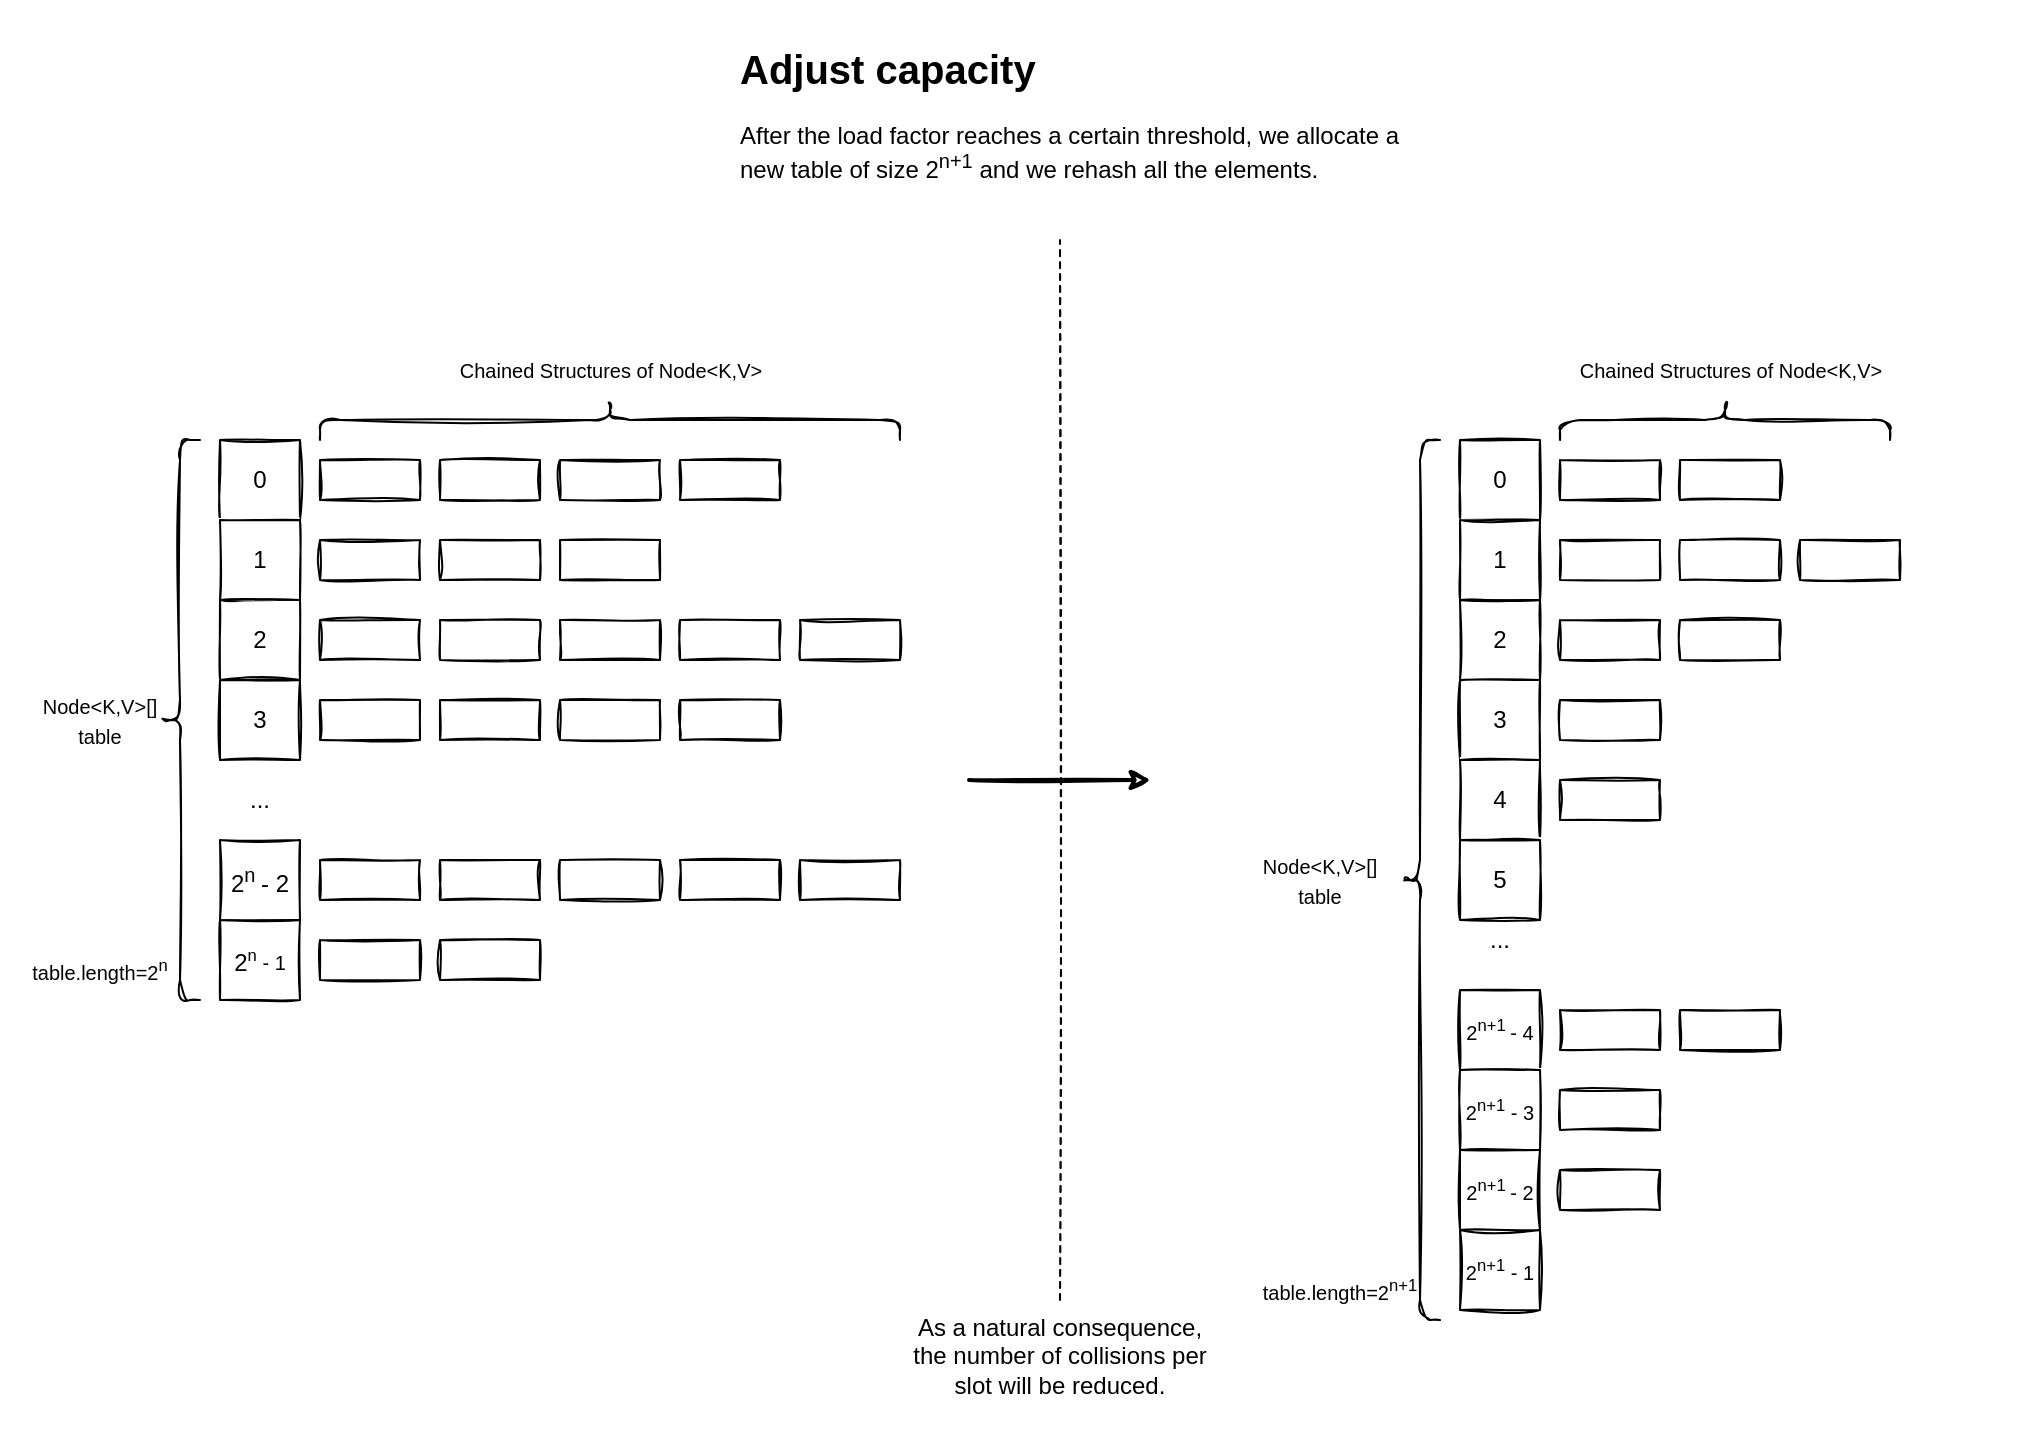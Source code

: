 <mxfile version="15.7.3" type="device"><diagram id="AUNfMNU5sD55CM_tfKsd" name="Page-1"><mxGraphModel dx="1106" dy="920" grid="1" gridSize="10" guides="1" tooltips="1" connect="1" arrows="1" fold="1" page="1" pageScale="1" pageWidth="827" pageHeight="1169" math="0" shadow="0"><root><mxCell id="0"/><mxCell id="1" parent="0"/><mxCell id="TI3vENwH2keV3BpXELXz-111" value="" style="rounded=0;whiteSpace=wrap;html=1;fontSize=12;fillColor=none;strokeColor=none;sketch=1;" parent="1" vertex="1"><mxGeometry x="50" y="20" width="1010" height="710" as="geometry"/></mxCell><mxCell id="TI3vENwH2keV3BpXELXz-1" value="0" style="rounded=0;whiteSpace=wrap;html=1;sketch=1;" parent="1" vertex="1"><mxGeometry x="160" y="240" width="40" height="40" as="geometry"/></mxCell><mxCell id="TI3vENwH2keV3BpXELXz-2" value="1" style="rounded=0;whiteSpace=wrap;html=1;sketch=1;" parent="1" vertex="1"><mxGeometry x="160" y="280" width="40" height="40" as="geometry"/></mxCell><mxCell id="TI3vENwH2keV3BpXELXz-3" value="2" style="rounded=0;whiteSpace=wrap;html=1;sketch=1;" parent="1" vertex="1"><mxGeometry x="160" y="320" width="40" height="40" as="geometry"/></mxCell><mxCell id="TI3vENwH2keV3BpXELXz-4" value="3" style="rounded=0;whiteSpace=wrap;html=1;sketch=1;" parent="1" vertex="1"><mxGeometry x="160" y="360" width="40" height="40" as="geometry"/></mxCell><mxCell id="TI3vENwH2keV3BpXELXz-5" value="2&lt;sup&gt;n&amp;nbsp;&lt;/sup&gt;- 2" style="rounded=0;whiteSpace=wrap;html=1;sketch=1;" parent="1" vertex="1"><mxGeometry x="160" y="440" width="40" height="40" as="geometry"/></mxCell><mxCell id="TI3vENwH2keV3BpXELXz-6" value="2&lt;span style=&quot;font-size: 10px&quot;&gt;&lt;sup&gt;n&lt;/sup&gt;&amp;nbsp;- 1&lt;/span&gt;" style="rounded=0;whiteSpace=wrap;html=1;sketch=1;" parent="1" vertex="1"><mxGeometry x="160" y="480" width="40" height="40" as="geometry"/></mxCell><mxCell id="TI3vENwH2keV3BpXELXz-7" value="" style="rounded=0;whiteSpace=wrap;html=1;sketch=1;" parent="1" vertex="1"><mxGeometry x="210" y="250" width="50" height="20" as="geometry"/></mxCell><mxCell id="TI3vENwH2keV3BpXELXz-8" value="" style="rounded=0;whiteSpace=wrap;html=1;sketch=1;" parent="1" vertex="1"><mxGeometry x="270" y="250" width="50" height="20" as="geometry"/></mxCell><mxCell id="TI3vENwH2keV3BpXELXz-9" value="" style="rounded=0;whiteSpace=wrap;html=1;sketch=1;" parent="1" vertex="1"><mxGeometry x="330" y="250" width="50" height="20" as="geometry"/></mxCell><mxCell id="TI3vENwH2keV3BpXELXz-10" value="" style="rounded=0;whiteSpace=wrap;html=1;sketch=1;" parent="1" vertex="1"><mxGeometry x="390" y="250" width="50" height="20" as="geometry"/></mxCell><mxCell id="TI3vENwH2keV3BpXELXz-17" value="" style="rounded=0;whiteSpace=wrap;html=1;sketch=1;" parent="1" vertex="1"><mxGeometry x="210" y="290" width="50" height="20" as="geometry"/></mxCell><mxCell id="TI3vENwH2keV3BpXELXz-18" value="" style="rounded=0;whiteSpace=wrap;html=1;sketch=1;" parent="1" vertex="1"><mxGeometry x="270" y="290" width="50" height="20" as="geometry"/></mxCell><mxCell id="TI3vENwH2keV3BpXELXz-19" value="" style="rounded=0;whiteSpace=wrap;html=1;sketch=1;" parent="1" vertex="1"><mxGeometry x="330" y="290" width="50" height="20" as="geometry"/></mxCell><mxCell id="TI3vENwH2keV3BpXELXz-22" value="" style="rounded=0;whiteSpace=wrap;html=1;sketch=1;" parent="1" vertex="1"><mxGeometry x="210" y="330" width="50" height="20" as="geometry"/></mxCell><mxCell id="TI3vENwH2keV3BpXELXz-23" value="" style="rounded=0;whiteSpace=wrap;html=1;sketch=1;" parent="1" vertex="1"><mxGeometry x="270" y="330" width="50" height="20" as="geometry"/></mxCell><mxCell id="TI3vENwH2keV3BpXELXz-24" value="" style="rounded=0;whiteSpace=wrap;html=1;sketch=1;" parent="1" vertex="1"><mxGeometry x="330" y="330" width="50" height="20" as="geometry"/></mxCell><mxCell id="TI3vENwH2keV3BpXELXz-25" value="" style="rounded=0;whiteSpace=wrap;html=1;sketch=1;" parent="1" vertex="1"><mxGeometry x="390" y="330" width="50" height="20" as="geometry"/></mxCell><mxCell id="TI3vENwH2keV3BpXELXz-26" value="" style="rounded=0;whiteSpace=wrap;html=1;sketch=1;" parent="1" vertex="1"><mxGeometry x="450" y="330" width="50" height="20" as="geometry"/></mxCell><mxCell id="TI3vENwH2keV3BpXELXz-27" value="" style="rounded=0;whiteSpace=wrap;html=1;sketch=1;" parent="1" vertex="1"><mxGeometry x="210" y="370" width="50" height="20" as="geometry"/></mxCell><mxCell id="TI3vENwH2keV3BpXELXz-28" value="" style="rounded=0;whiteSpace=wrap;html=1;sketch=1;" parent="1" vertex="1"><mxGeometry x="270" y="370" width="50" height="20" as="geometry"/></mxCell><mxCell id="TI3vENwH2keV3BpXELXz-29" value="" style="rounded=0;whiteSpace=wrap;html=1;sketch=1;" parent="1" vertex="1"><mxGeometry x="330" y="370" width="50" height="20" as="geometry"/></mxCell><mxCell id="TI3vENwH2keV3BpXELXz-30" value="" style="rounded=0;whiteSpace=wrap;html=1;sketch=1;" parent="1" vertex="1"><mxGeometry x="390" y="370" width="50" height="20" as="geometry"/></mxCell><mxCell id="TI3vENwH2keV3BpXELXz-32" value="" style="rounded=0;whiteSpace=wrap;html=1;sketch=1;" parent="1" vertex="1"><mxGeometry x="210" y="450" width="50" height="20" as="geometry"/></mxCell><mxCell id="TI3vENwH2keV3BpXELXz-33" value="" style="rounded=0;whiteSpace=wrap;html=1;sketch=1;" parent="1" vertex="1"><mxGeometry x="270" y="450" width="50" height="20" as="geometry"/></mxCell><mxCell id="TI3vENwH2keV3BpXELXz-34" value="" style="rounded=0;whiteSpace=wrap;html=1;sketch=1;" parent="1" vertex="1"><mxGeometry x="330" y="450" width="50" height="20" as="geometry"/></mxCell><mxCell id="TI3vENwH2keV3BpXELXz-35" value="" style="rounded=0;whiteSpace=wrap;html=1;sketch=1;" parent="1" vertex="1"><mxGeometry x="390" y="450" width="50" height="20" as="geometry"/></mxCell><mxCell id="TI3vENwH2keV3BpXELXz-36" value="" style="rounded=0;whiteSpace=wrap;html=1;sketch=1;" parent="1" vertex="1"><mxGeometry x="450" y="450" width="50" height="20" as="geometry"/></mxCell><mxCell id="TI3vENwH2keV3BpXELXz-37" value="" style="rounded=0;whiteSpace=wrap;html=1;sketch=1;" parent="1" vertex="1"><mxGeometry x="210" y="490" width="50" height="20" as="geometry"/></mxCell><mxCell id="TI3vENwH2keV3BpXELXz-38" value="" style="rounded=0;whiteSpace=wrap;html=1;sketch=1;" parent="1" vertex="1"><mxGeometry x="270" y="490" width="50" height="20" as="geometry"/></mxCell><mxCell id="TI3vENwH2keV3BpXELXz-43" value="..." style="text;html=1;strokeColor=none;fillColor=none;align=center;verticalAlign=middle;whiteSpace=wrap;rounded=0;sketch=1;" parent="1" vertex="1"><mxGeometry x="150" y="400" width="60" height="40" as="geometry"/></mxCell><mxCell id="TI3vENwH2keV3BpXELXz-47" value="" style="shape=curlyBracket;whiteSpace=wrap;html=1;rounded=1;sketch=1;" parent="1" vertex="1"><mxGeometry x="130" y="240" width="20" height="280" as="geometry"/></mxCell><mxCell id="TI3vENwH2keV3BpXELXz-48" value="&lt;font style=&quot;font-size: 10px&quot;&gt;Node&amp;lt;K,V&amp;gt;[] table&lt;/font&gt;" style="text;html=1;strokeColor=none;fillColor=none;align=center;verticalAlign=middle;whiteSpace=wrap;rounded=0;sketch=1;" parent="1" vertex="1"><mxGeometry x="60" y="365" width="80" height="30" as="geometry"/></mxCell><mxCell id="TI3vENwH2keV3BpXELXz-49" value="" style="shape=curlyBracket;whiteSpace=wrap;html=1;rounded=1;flipH=1;fontSize=10;rotation=-90;sketch=1;" parent="1" vertex="1"><mxGeometry x="345" y="85" width="20" height="290" as="geometry"/></mxCell><mxCell id="TI3vENwH2keV3BpXELXz-50" value="Chained Structures of Node&amp;lt;K,V&amp;gt;" style="text;html=1;strokeColor=none;fillColor=none;align=center;verticalAlign=middle;whiteSpace=wrap;rounded=0;fontSize=10;sketch=1;" parent="1" vertex="1"><mxGeometry x="237.5" y="190" width="235" height="30" as="geometry"/></mxCell><mxCell id="TI3vENwH2keV3BpXELXz-51" value="0" style="rounded=0;whiteSpace=wrap;html=1;sketch=1;" parent="1" vertex="1"><mxGeometry x="780" y="240" width="40" height="40" as="geometry"/></mxCell><mxCell id="TI3vENwH2keV3BpXELXz-52" value="1" style="rounded=0;whiteSpace=wrap;html=1;sketch=1;" parent="1" vertex="1"><mxGeometry x="780" y="280" width="40" height="40" as="geometry"/></mxCell><mxCell id="TI3vENwH2keV3BpXELXz-53" value="2" style="rounded=0;whiteSpace=wrap;html=1;sketch=1;" parent="1" vertex="1"><mxGeometry x="780" y="320" width="40" height="40" as="geometry"/></mxCell><mxCell id="TI3vENwH2keV3BpXELXz-54" value="3" style="rounded=0;whiteSpace=wrap;html=1;sketch=1;" parent="1" vertex="1"><mxGeometry x="780" y="360" width="40" height="40" as="geometry"/></mxCell><mxCell id="TI3vENwH2keV3BpXELXz-55" value="&lt;font style=&quot;font-size: 10px&quot;&gt;2&lt;sup&gt;n+1&amp;nbsp;&lt;/sup&gt;- 2&lt;/font&gt;" style="rounded=0;whiteSpace=wrap;html=1;sketch=1;" parent="1" vertex="1"><mxGeometry x="780" y="595" width="40" height="40" as="geometry"/></mxCell><mxCell id="TI3vENwH2keV3BpXELXz-56" value="&lt;font style=&quot;font-size: 10px&quot;&gt;2&lt;sup&gt;n+1&lt;/sup&gt;&amp;nbsp;- 1&lt;/font&gt;" style="rounded=0;whiteSpace=wrap;html=1;sketch=1;" parent="1" vertex="1"><mxGeometry x="780" y="635" width="40" height="40" as="geometry"/></mxCell><mxCell id="TI3vENwH2keV3BpXELXz-57" value="" style="rounded=0;whiteSpace=wrap;html=1;sketch=1;" parent="1" vertex="1"><mxGeometry x="830" y="250" width="50" height="20" as="geometry"/></mxCell><mxCell id="TI3vENwH2keV3BpXELXz-58" value="" style="rounded=0;whiteSpace=wrap;html=1;sketch=1;" parent="1" vertex="1"><mxGeometry x="890" y="250" width="50" height="20" as="geometry"/></mxCell><mxCell id="TI3vENwH2keV3BpXELXz-62" value="" style="rounded=0;whiteSpace=wrap;html=1;sketch=1;" parent="1" vertex="1"><mxGeometry x="830" y="290" width="50" height="20" as="geometry"/></mxCell><mxCell id="TI3vENwH2keV3BpXELXz-63" value="" style="rounded=0;whiteSpace=wrap;html=1;sketch=1;" parent="1" vertex="1"><mxGeometry x="890" y="290" width="50" height="20" as="geometry"/></mxCell><mxCell id="TI3vENwH2keV3BpXELXz-64" value="" style="rounded=0;whiteSpace=wrap;html=1;sketch=1;" parent="1" vertex="1"><mxGeometry x="950" y="290" width="50" height="20" as="geometry"/></mxCell><mxCell id="TI3vENwH2keV3BpXELXz-67" value="" style="rounded=0;whiteSpace=wrap;html=1;sketch=1;" parent="1" vertex="1"><mxGeometry x="830" y="330" width="50" height="20" as="geometry"/></mxCell><mxCell id="TI3vENwH2keV3BpXELXz-68" value="" style="rounded=0;whiteSpace=wrap;html=1;sketch=1;" parent="1" vertex="1"><mxGeometry x="890" y="330" width="50" height="20" as="geometry"/></mxCell><mxCell id="TI3vENwH2keV3BpXELXz-72" value="" style="rounded=0;whiteSpace=wrap;html=1;sketch=1;" parent="1" vertex="1"><mxGeometry x="830" y="370" width="50" height="20" as="geometry"/></mxCell><mxCell id="TI3vENwH2keV3BpXELXz-77" value="" style="rounded=0;whiteSpace=wrap;html=1;sketch=1;" parent="1" vertex="1"><mxGeometry x="830" y="410" width="50" height="20" as="geometry"/></mxCell><mxCell id="TI3vENwH2keV3BpXELXz-82" value="" style="rounded=0;whiteSpace=wrap;html=1;sketch=1;" parent="1" vertex="1"><mxGeometry x="830" y="525" width="50" height="20" as="geometry"/></mxCell><mxCell id="TI3vENwH2keV3BpXELXz-87" value="..." style="text;html=1;strokeColor=none;fillColor=none;align=center;verticalAlign=middle;whiteSpace=wrap;rounded=0;sketch=1;" parent="1" vertex="1"><mxGeometry x="770" y="470" width="60" height="40" as="geometry"/></mxCell><mxCell id="TI3vENwH2keV3BpXELXz-88" value="" style="shape=curlyBracket;whiteSpace=wrap;html=1;rounded=1;sketch=1;" parent="1" vertex="1"><mxGeometry x="750" y="240" width="20" height="440" as="geometry"/></mxCell><mxCell id="TI3vENwH2keV3BpXELXz-89" value="&lt;font style=&quot;font-size: 10px&quot;&gt;Node&amp;lt;K,V&amp;gt;[] table&lt;/font&gt;" style="text;html=1;strokeColor=none;fillColor=none;align=center;verticalAlign=middle;whiteSpace=wrap;rounded=0;sketch=1;" parent="1" vertex="1"><mxGeometry x="670" y="445" width="80" height="30" as="geometry"/></mxCell><mxCell id="TI3vENwH2keV3BpXELXz-90" value="" style="shape=curlyBracket;whiteSpace=wrap;html=1;rounded=1;flipH=1;fontSize=10;rotation=-90;sketch=1;" parent="1" vertex="1"><mxGeometry x="902.5" y="147.5" width="20" height="165" as="geometry"/></mxCell><mxCell id="TI3vENwH2keV3BpXELXz-91" value="Chained Structures of Node&amp;lt;K,V&amp;gt;" style="text;html=1;strokeColor=none;fillColor=none;align=center;verticalAlign=middle;whiteSpace=wrap;rounded=0;fontSize=10;sketch=1;" parent="1" vertex="1"><mxGeometry x="797.5" y="190" width="235" height="30" as="geometry"/></mxCell><mxCell id="TI3vENwH2keV3BpXELXz-92" value="" style="endArrow=none;dashed=1;html=1;rounded=0;fontSize=10;sketch=1;" parent="1" edge="1"><mxGeometry width="50" height="50" relative="1" as="geometry"><mxPoint x="580" y="670" as="sourcePoint"/><mxPoint x="580" y="140" as="targetPoint"/></mxGeometry></mxCell><mxCell id="TI3vENwH2keV3BpXELXz-93" value="&lt;font style=&quot;font-size: 10px&quot;&gt;2&lt;sup&gt;n+1&amp;nbsp;&lt;/sup&gt;- 4&lt;/font&gt;" style="rounded=0;whiteSpace=wrap;html=1;sketch=1;" parent="1" vertex="1"><mxGeometry x="780" y="515" width="40" height="40" as="geometry"/></mxCell><mxCell id="TI3vENwH2keV3BpXELXz-94" value="&lt;font style=&quot;font-size: 10px&quot;&gt;2&lt;sup&gt;n+1&lt;/sup&gt;&amp;nbsp;- 3&lt;/font&gt;" style="rounded=0;whiteSpace=wrap;html=1;sketch=1;" parent="1" vertex="1"><mxGeometry x="780" y="555" width="40" height="40" as="geometry"/></mxCell><mxCell id="TI3vENwH2keV3BpXELXz-95" value="4" style="rounded=0;whiteSpace=wrap;html=1;sketch=1;" parent="1" vertex="1"><mxGeometry x="780" y="400" width="40" height="40" as="geometry"/></mxCell><mxCell id="TI3vENwH2keV3BpXELXz-96" value="5" style="rounded=0;whiteSpace=wrap;html=1;sketch=1;" parent="1" vertex="1"><mxGeometry x="780" y="440" width="40" height="40" as="geometry"/></mxCell><mxCell id="TI3vENwH2keV3BpXELXz-101" value="" style="rounded=0;whiteSpace=wrap;html=1;sketch=1;" parent="1" vertex="1"><mxGeometry x="890" y="525" width="50" height="20" as="geometry"/></mxCell><mxCell id="TI3vENwH2keV3BpXELXz-102" value="" style="rounded=0;whiteSpace=wrap;html=1;sketch=1;" parent="1" vertex="1"><mxGeometry x="830" y="565" width="50" height="20" as="geometry"/></mxCell><mxCell id="TI3vENwH2keV3BpXELXz-103" value="" style="rounded=0;whiteSpace=wrap;html=1;sketch=1;" parent="1" vertex="1"><mxGeometry x="830" y="605" width="50" height="20" as="geometry"/></mxCell><mxCell id="TI3vENwH2keV3BpXELXz-106" value="&lt;h1&gt;Adjust capacity&lt;/h1&gt;&lt;p style=&quot;font-size: 12px&quot;&gt;After the load factor reaches a certain threshold, we allocate a new table of size 2&lt;span&gt;&lt;sup&gt;n+1&lt;/sup&gt;&amp;nbsp;and we rehash all the elements.&lt;/span&gt;&lt;/p&gt;" style="text;html=1;strokeColor=none;fillColor=none;spacing=5;spacingTop=-20;whiteSpace=wrap;overflow=hidden;rounded=0;fontSize=10;sketch=1;" parent="1" vertex="1"><mxGeometry x="415" y="40" width="345" height="120" as="geometry"/></mxCell><mxCell id="TI3vENwH2keV3BpXELXz-108" value="As a natural consequence, the number of collisions per slot will be reduced.&lt;br&gt;&lt;br&gt;" style="text;html=1;strokeColor=none;fillColor=none;align=center;verticalAlign=middle;whiteSpace=wrap;rounded=0;fontSize=12;sketch=1;" parent="1" vertex="1"><mxGeometry x="500" y="690" width="160" height="30" as="geometry"/></mxCell><mxCell id="TI3vENwH2keV3BpXELXz-109" value="&lt;font style=&quot;font-size: 10px&quot;&gt;table.length=2&lt;sup&gt;n&lt;/sup&gt;&lt;/font&gt;" style="text;html=1;strokeColor=none;fillColor=none;align=center;verticalAlign=middle;whiteSpace=wrap;rounded=0;sketch=1;" parent="1" vertex="1"><mxGeometry x="60" y="490" width="80" height="30" as="geometry"/></mxCell><mxCell id="TI3vENwH2keV3BpXELXz-110" value="&lt;font style=&quot;font-size: 10px&quot;&gt;table.length=2&lt;sup&gt;n+1&lt;/sup&gt;&lt;/font&gt;" style="text;html=1;strokeColor=none;fillColor=none;align=center;verticalAlign=middle;whiteSpace=wrap;rounded=0;sketch=1;" parent="1" vertex="1"><mxGeometry x="680" y="650" width="80" height="30" as="geometry"/></mxCell><mxCell id="d05jONQt1iOE-SWCqkbw-1" value="" style="endArrow=classic;html=1;rounded=0;sketch=1;strokeWidth=2;" edge="1" parent="1"><mxGeometry width="50" height="50" relative="1" as="geometry"><mxPoint x="534.5" y="410" as="sourcePoint"/><mxPoint x="625.5" y="410" as="targetPoint"/></mxGeometry></mxCell></root></mxGraphModel></diagram></mxfile>